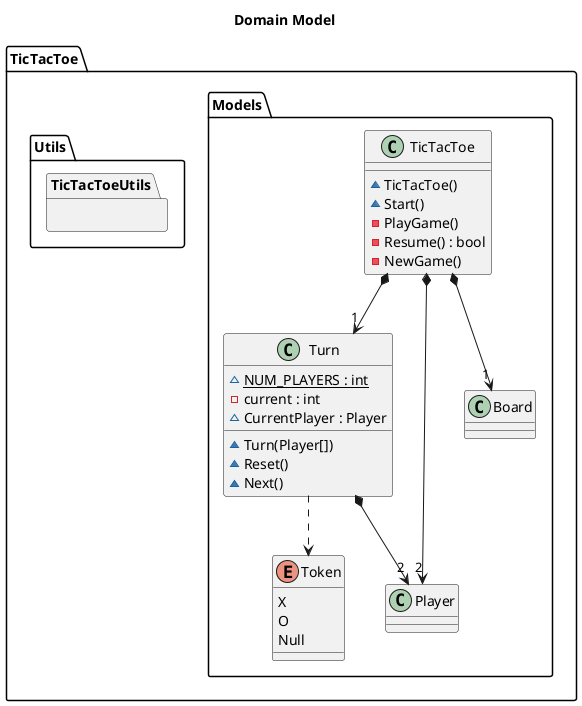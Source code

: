 @startuml TicTacToeDomainModelArchitecture
title Domain Model
package TicTacToe{    
    package TicTacToe.Models{
        namespace TicTacToe.Models{
            class TicTacToe{
                ~TicTacToe()
                ~Start()
                -PlayGame()
                -Resume() : bool
                -NewGame()
            }
            TicTacToe *--> "1" Turn
            TicTacToe *--> "2" Player
            TicTacToe *--> "1" Board
    
            class Turn{
                ~{static} NUM_PLAYERS : int
                -current : int
                ~CurrentPlayer : Player
                ~Turn(Player[])
                ~Reset()
                ~Next()
            }
            Turn *--> "2" Player
            Turn ..> Token
        }

        enum Token{
            X
            O
            Null
        }
    }

    package TicTacToe.Utils{
        namespace TicTacToeUtils{

        }
    }
}

@enduml